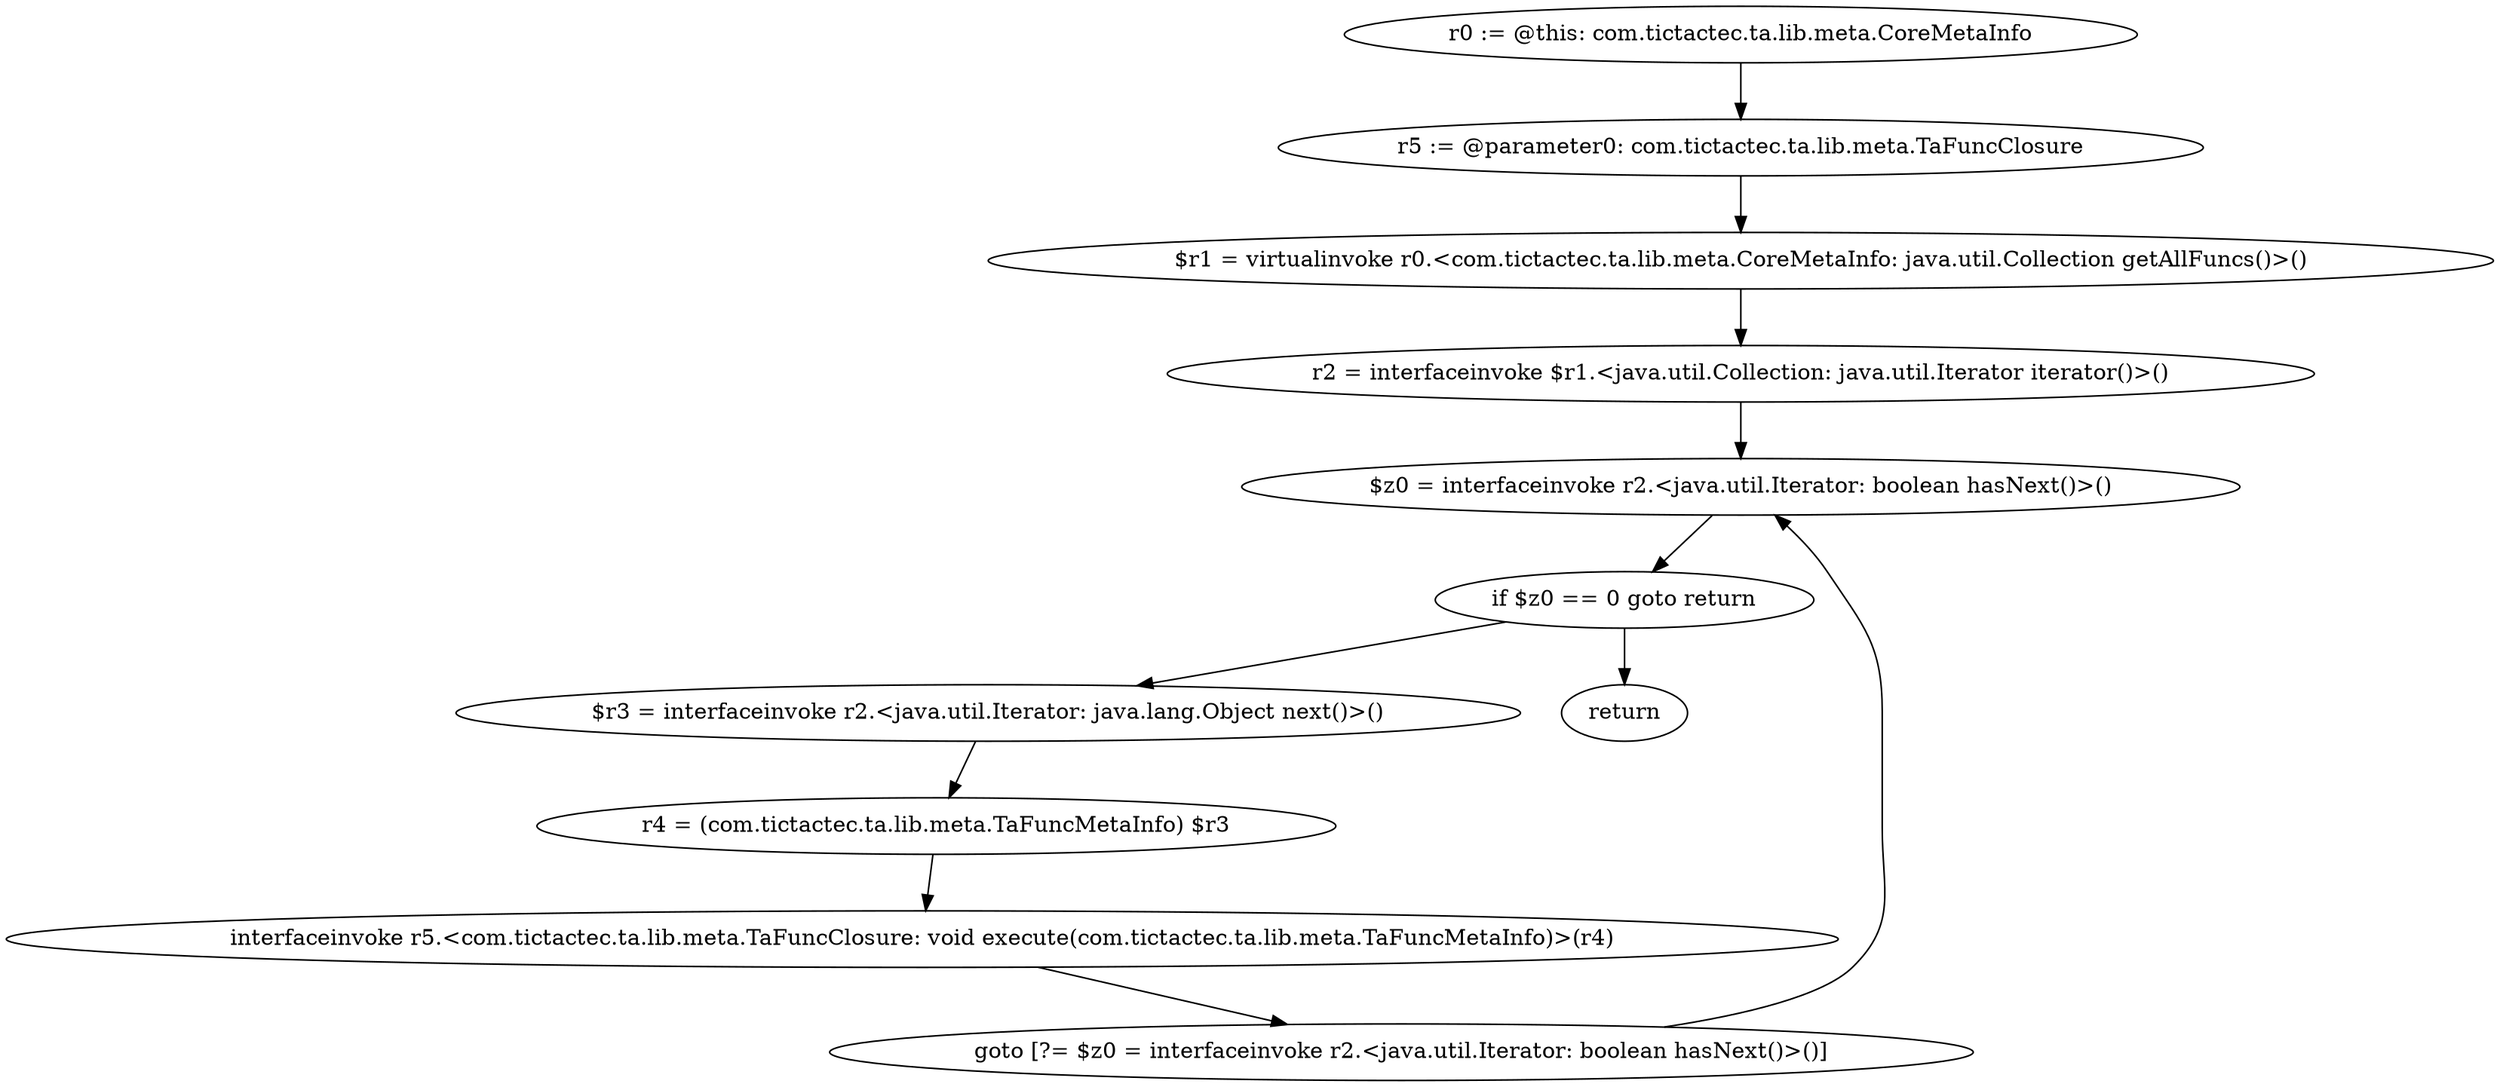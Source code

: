 digraph "unitGraph" {
    "r0 := @this: com.tictactec.ta.lib.meta.CoreMetaInfo"
    "r5 := @parameter0: com.tictactec.ta.lib.meta.TaFuncClosure"
    "$r1 = virtualinvoke r0.<com.tictactec.ta.lib.meta.CoreMetaInfo: java.util.Collection getAllFuncs()>()"
    "r2 = interfaceinvoke $r1.<java.util.Collection: java.util.Iterator iterator()>()"
    "$z0 = interfaceinvoke r2.<java.util.Iterator: boolean hasNext()>()"
    "if $z0 == 0 goto return"
    "$r3 = interfaceinvoke r2.<java.util.Iterator: java.lang.Object next()>()"
    "r4 = (com.tictactec.ta.lib.meta.TaFuncMetaInfo) $r3"
    "interfaceinvoke r5.<com.tictactec.ta.lib.meta.TaFuncClosure: void execute(com.tictactec.ta.lib.meta.TaFuncMetaInfo)>(r4)"
    "goto [?= $z0 = interfaceinvoke r2.<java.util.Iterator: boolean hasNext()>()]"
    "return"
    "r0 := @this: com.tictactec.ta.lib.meta.CoreMetaInfo"->"r5 := @parameter0: com.tictactec.ta.lib.meta.TaFuncClosure";
    "r5 := @parameter0: com.tictactec.ta.lib.meta.TaFuncClosure"->"$r1 = virtualinvoke r0.<com.tictactec.ta.lib.meta.CoreMetaInfo: java.util.Collection getAllFuncs()>()";
    "$r1 = virtualinvoke r0.<com.tictactec.ta.lib.meta.CoreMetaInfo: java.util.Collection getAllFuncs()>()"->"r2 = interfaceinvoke $r1.<java.util.Collection: java.util.Iterator iterator()>()";
    "r2 = interfaceinvoke $r1.<java.util.Collection: java.util.Iterator iterator()>()"->"$z0 = interfaceinvoke r2.<java.util.Iterator: boolean hasNext()>()";
    "$z0 = interfaceinvoke r2.<java.util.Iterator: boolean hasNext()>()"->"if $z0 == 0 goto return";
    "if $z0 == 0 goto return"->"$r3 = interfaceinvoke r2.<java.util.Iterator: java.lang.Object next()>()";
    "if $z0 == 0 goto return"->"return";
    "$r3 = interfaceinvoke r2.<java.util.Iterator: java.lang.Object next()>()"->"r4 = (com.tictactec.ta.lib.meta.TaFuncMetaInfo) $r3";
    "r4 = (com.tictactec.ta.lib.meta.TaFuncMetaInfo) $r3"->"interfaceinvoke r5.<com.tictactec.ta.lib.meta.TaFuncClosure: void execute(com.tictactec.ta.lib.meta.TaFuncMetaInfo)>(r4)";
    "interfaceinvoke r5.<com.tictactec.ta.lib.meta.TaFuncClosure: void execute(com.tictactec.ta.lib.meta.TaFuncMetaInfo)>(r4)"->"goto [?= $z0 = interfaceinvoke r2.<java.util.Iterator: boolean hasNext()>()]";
    "goto [?= $z0 = interfaceinvoke r2.<java.util.Iterator: boolean hasNext()>()]"->"$z0 = interfaceinvoke r2.<java.util.Iterator: boolean hasNext()>()";
}
